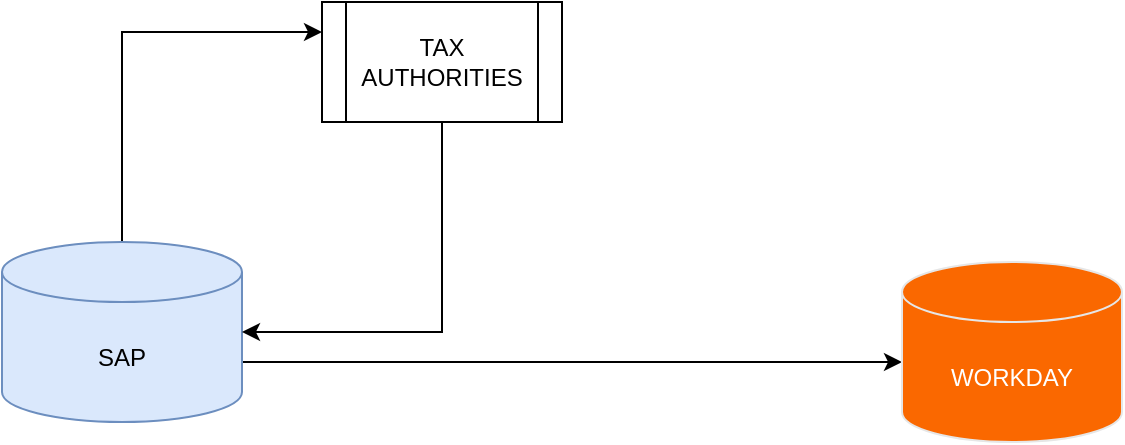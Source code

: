 <mxfile version="24.0.1" type="github">
  <diagram name="Page-1" id="xkTv3jKkYz2PiGc84Ipq">
    <mxGraphModel dx="1434" dy="738" grid="1" gridSize="10" guides="1" tooltips="1" connect="1" arrows="1" fold="1" page="1" pageScale="1" pageWidth="850" pageHeight="1100" math="0" shadow="0">
      <root>
        <mxCell id="0" />
        <mxCell id="1" parent="0" />
        <mxCell id="PvZBZA7lqTH5XCv6PG67-6" style="edgeStyle=orthogonalEdgeStyle;rounded=0;orthogonalLoop=1;jettySize=auto;html=1;exitX=0.5;exitY=0;exitDx=0;exitDy=0;exitPerimeter=0;entryX=0;entryY=0.25;entryDx=0;entryDy=0;" edge="1" parent="1" source="PvZBZA7lqTH5XCv6PG67-1" target="PvZBZA7lqTH5XCv6PG67-3">
          <mxGeometry relative="1" as="geometry" />
        </mxCell>
        <mxCell id="PvZBZA7lqTH5XCv6PG67-8" style="edgeStyle=orthogonalEdgeStyle;rounded=0;orthogonalLoop=1;jettySize=auto;html=1;exitX=1;exitY=0;exitDx=0;exitDy=60;exitPerimeter=0;" edge="1" parent="1" source="PvZBZA7lqTH5XCv6PG67-1">
          <mxGeometry relative="1" as="geometry">
            <mxPoint x="580" y="370" as="targetPoint" />
          </mxGeometry>
        </mxCell>
        <mxCell id="PvZBZA7lqTH5XCv6PG67-1" value="SAP" style="shape=cylinder3;whiteSpace=wrap;html=1;boundedLbl=1;backgroundOutline=1;size=15;fillColor=#dae8fc;strokeColor=#6c8ebf;" vertex="1" parent="1">
          <mxGeometry x="130" y="310" width="120" height="90" as="geometry" />
        </mxCell>
        <mxCell id="PvZBZA7lqTH5XCv6PG67-2" value="&lt;font color=&quot;#ffffff&quot;&gt;WORKDAY&lt;/font&gt;" style="shape=cylinder3;whiteSpace=wrap;html=1;boundedLbl=1;backgroundOutline=1;size=15;fillColor=#fa6800;fontColor=#000000;strokeColor=#E6E6E6;" vertex="1" parent="1">
          <mxGeometry x="580" y="320" width="110" height="90" as="geometry" />
        </mxCell>
        <mxCell id="PvZBZA7lqTH5XCv6PG67-3" value="TAX AUTHORITIES" style="shape=process;whiteSpace=wrap;html=1;backgroundOutline=1;" vertex="1" parent="1">
          <mxGeometry x="290" y="190" width="120" height="60" as="geometry" />
        </mxCell>
        <mxCell id="PvZBZA7lqTH5XCv6PG67-7" style="edgeStyle=orthogonalEdgeStyle;rounded=0;orthogonalLoop=1;jettySize=auto;html=1;exitX=0.5;exitY=1;exitDx=0;exitDy=0;entryX=1;entryY=0.5;entryDx=0;entryDy=0;entryPerimeter=0;" edge="1" parent="1" source="PvZBZA7lqTH5XCv6PG67-3" target="PvZBZA7lqTH5XCv6PG67-1">
          <mxGeometry relative="1" as="geometry" />
        </mxCell>
      </root>
    </mxGraphModel>
  </diagram>
</mxfile>
